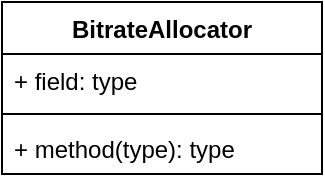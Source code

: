 <mxfile version="20.0.3" type="github" pages="3">
  <diagram id="kv4sRWJK2MEcREDBGArZ" name="init">
    <mxGraphModel dx="1030" dy="613" grid="1" gridSize="10" guides="1" tooltips="1" connect="1" arrows="1" fold="1" page="1" pageScale="1" pageWidth="4681" pageHeight="3300" math="0" shadow="0">
      <root>
        <mxCell id="0" />
        <mxCell id="1" parent="0" />
        <mxCell id="J3v2g0NphIuAiYX573F2-1" value="BitrateAllocator" style="swimlane;fontStyle=1;align=center;verticalAlign=top;childLayout=stackLayout;horizontal=1;startSize=26;horizontalStack=0;resizeParent=1;resizeParentMax=0;resizeLast=0;collapsible=1;marginBottom=0;" vertex="1" parent="1">
          <mxGeometry x="470" y="170" width="160" height="86" as="geometry" />
        </mxCell>
        <mxCell id="J3v2g0NphIuAiYX573F2-2" value="+ field: type" style="text;strokeColor=none;fillColor=none;align=left;verticalAlign=top;spacingLeft=4;spacingRight=4;overflow=hidden;rotatable=0;points=[[0,0.5],[1,0.5]];portConstraint=eastwest;" vertex="1" parent="J3v2g0NphIuAiYX573F2-1">
          <mxGeometry y="26" width="160" height="26" as="geometry" />
        </mxCell>
        <mxCell id="J3v2g0NphIuAiYX573F2-3" value="" style="line;strokeWidth=1;fillColor=none;align=left;verticalAlign=middle;spacingTop=-1;spacingLeft=3;spacingRight=3;rotatable=0;labelPosition=right;points=[];portConstraint=eastwest;" vertex="1" parent="J3v2g0NphIuAiYX573F2-1">
          <mxGeometry y="52" width="160" height="8" as="geometry" />
        </mxCell>
        <mxCell id="J3v2g0NphIuAiYX573F2-4" value="+ method(type): type" style="text;strokeColor=none;fillColor=none;align=left;verticalAlign=top;spacingLeft=4;spacingRight=4;overflow=hidden;rotatable=0;points=[[0,0.5],[1,0.5]];portConstraint=eastwest;" vertex="1" parent="J3v2g0NphIuAiYX573F2-1">
          <mxGeometry y="60" width="160" height="26" as="geometry" />
        </mxCell>
      </root>
    </mxGraphModel>
  </diagram>
  <diagram id="pW7VkukaLy8nlxs8Ls-L" name="send">
    <mxGraphModel dx="1030" dy="613" grid="1" gridSize="10" guides="1" tooltips="1" connect="1" arrows="1" fold="1" page="1" pageScale="1" pageWidth="4681" pageHeight="3300" math="0" shadow="0">
      <root>
        <mxCell id="0" />
        <mxCell id="1" parent="0" />
      </root>
    </mxGraphModel>
  </diagram>
  <diagram id="kv90x86_AW_SuYaRtEHN" name="Receive">
    <mxGraphModel dx="1030" dy="613" grid="1" gridSize="10" guides="1" tooltips="1" connect="1" arrows="1" fold="1" page="1" pageScale="1" pageWidth="4681" pageHeight="3300" math="0" shadow="0">
      <root>
        <mxCell id="0" />
        <mxCell id="1" parent="0" />
      </root>
    </mxGraphModel>
  </diagram>
</mxfile>
